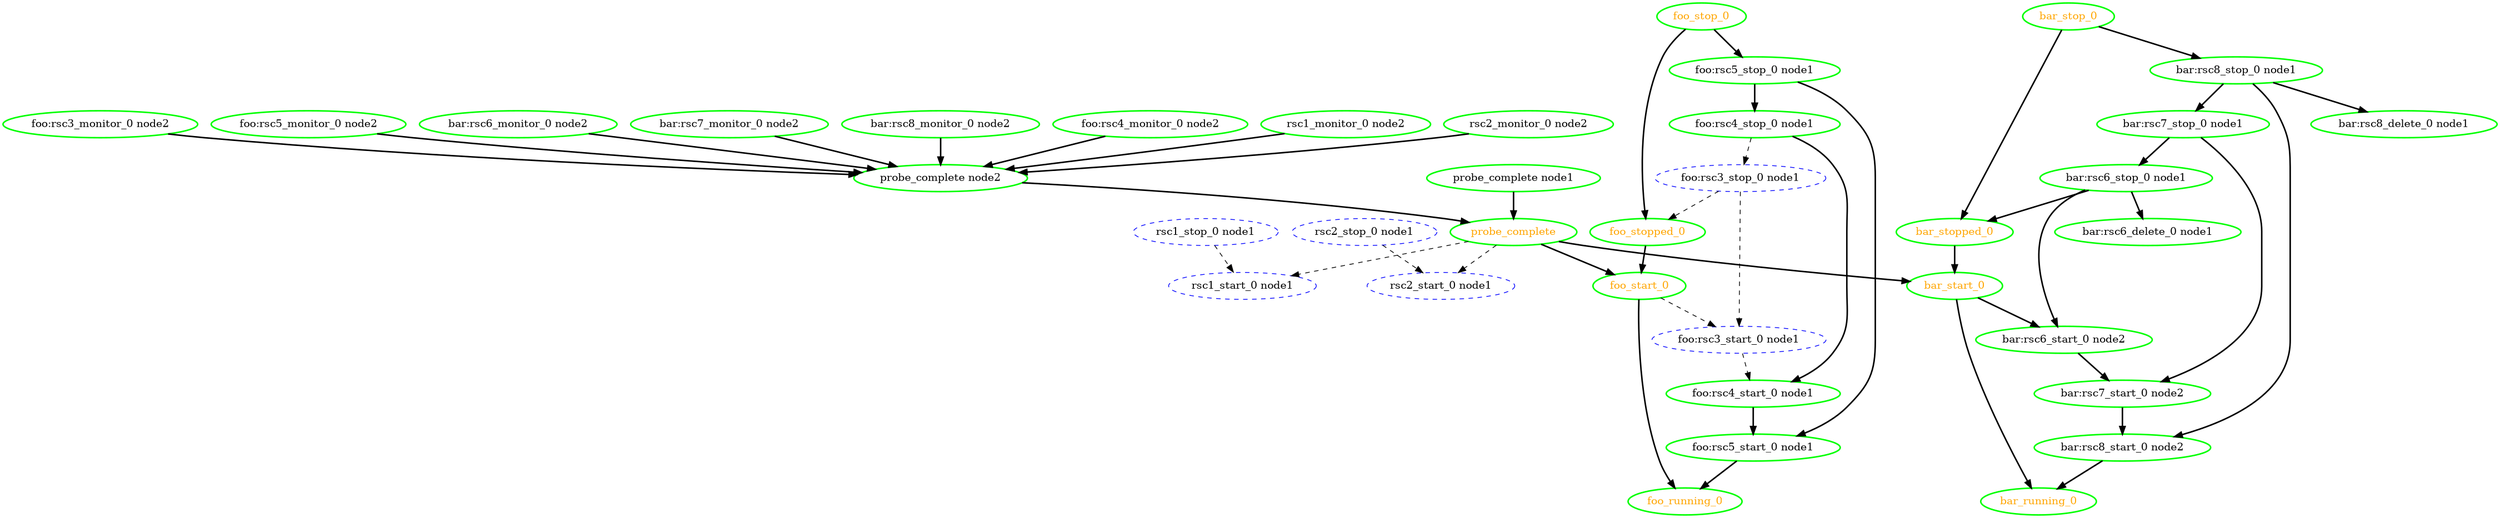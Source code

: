 digraph "g" {
	size = "30,30"
"foo:rsc4_monitor_0 node2" [ style=bold color="green" fontcolor="black" ]
"foo:rsc4_stop_0 node1" [ style=bold color="green" fontcolor="black" ]
"bar:rsc7_start_0 node2" [ style=bold color="green" fontcolor="black" ]
"bar:rsc7_stop_0 node1" [ style=bold color="green" fontcolor="black" ]
"probe_complete" [ style=bold color="green" fontcolor="orange" ]
"probe_complete node1" [ style=bold color="green" fontcolor="black" ]
"probe_complete node2" [ style=bold color="green" fontcolor="black" ]
"rsc1_monitor_0 node2" [ style=bold color="green" fontcolor="black" ]
"rsc2_monitor_0 node2" [ style=bold color="green" fontcolor="black" ]
"foo:rsc3_monitor_0 node2" [ style=bold color="green" fontcolor="black" ]
"foo:rsc5_monitor_0 node2" [ style=bold color="green" fontcolor="black" ]
"bar:rsc6_monitor_0 node2" [ style=bold color="green" fontcolor="black" ]
"bar:rsc7_monitor_0 node2" [ style=bold color="green" fontcolor="black" ]
"bar:rsc8_monitor_0 node2" [ style=bold color="green" fontcolor="black" ]
"rsc1_stop_0 node1" [ style="dashed" color="blue" fontcolor="black" ]
"rsc1_start_0 node1" [ style="dashed" color="blue" fontcolor="black" ]
"rsc2_stop_0 node1" [ style="dashed" color="blue" fontcolor="black" ]
"rsc2_start_0 node1" [ style="dashed" color="blue" fontcolor="black" ]
"foo:rsc3_stop_0 node1" [ style="dashed" color="blue" fontcolor="black" ]
"foo:rsc3_start_0 node1" [ style="dashed" color="blue" fontcolor="black" ]
"foo:rsc4_start_0 node1" [ style=bold color="green" fontcolor="black" ]
"foo:rsc5_stop_0 node1" [ style=bold color="green" fontcolor="black" ]
"foo:rsc5_start_0 node1" [ style=bold color="green" fontcolor="black" ]
"foo_start_0" [ style=bold color="green" fontcolor="orange" ]
"foo_running_0" [ style=bold color="green" fontcolor="orange" ]
"foo_stop_0" [ style=bold color="green" fontcolor="orange" ]
"foo_stopped_0" [ style=bold color="green" fontcolor="orange" ]
"bar:rsc6_stop_0 node1" [ style=bold color="green" fontcolor="black" ]
"bar:rsc6_start_0 node2" [ style=bold color="green" fontcolor="black" ]
"bar:rsc6_delete_0 node1" [ style=bold color="green" fontcolor="black" ]
"bar:rsc8_stop_0 node1" [ style=bold color="green" fontcolor="black" ]
"bar:rsc8_start_0 node2" [ style=bold color="green" fontcolor="black" ]
"bar:rsc8_delete_0 node1" [ style=bold color="green" fontcolor="black" ]
"bar_start_0" [ style=bold color="green" fontcolor="orange" ]
"bar_running_0" [ style=bold color="green" fontcolor="orange" ]
"bar_stop_0" [ style=bold color="green" fontcolor="orange" ]
"bar_stopped_0" [ style=bold color="green" fontcolor="orange" ]
"foo:rsc5_stop_0 node1" -> "foo:rsc4_stop_0 node1" [ style = bold]
"bar:rsc7_stop_0 node1" -> "bar:rsc7_start_0 node2" [ style = bold]
"bar:rsc6_start_0 node2" -> "bar:rsc7_start_0 node2" [ style = bold]
"bar:rsc8_stop_0 node1" -> "bar:rsc7_stop_0 node1" [ style = bold]
"probe_complete node1" -> "probe_complete" [ style = bold]
"probe_complete node2" -> "probe_complete" [ style = bold]
"foo:rsc4_monitor_0 node2" -> "probe_complete node2" [ style = bold]
"rsc1_monitor_0 node2" -> "probe_complete node2" [ style = bold]
"rsc2_monitor_0 node2" -> "probe_complete node2" [ style = bold]
"foo:rsc3_monitor_0 node2" -> "probe_complete node2" [ style = bold]
"foo:rsc5_monitor_0 node2" -> "probe_complete node2" [ style = bold]
"bar:rsc6_monitor_0 node2" -> "probe_complete node2" [ style = bold]
"bar:rsc7_monitor_0 node2" -> "probe_complete node2" [ style = bold]
"bar:rsc8_monitor_0 node2" -> "probe_complete node2" [ style = bold]
"probe_complete" -> "rsc1_start_0 node1" [ style = dashed]
"rsc1_stop_0 node1" -> "rsc1_start_0 node1" [ style = dashed]
"probe_complete" -> "rsc2_start_0 node1" [ style = dashed]
"rsc2_stop_0 node1" -> "rsc2_start_0 node1" [ style = dashed]
"foo:rsc4_stop_0 node1" -> "foo:rsc3_stop_0 node1" [ style = dashed]
"foo:rsc3_stop_0 node1" -> "foo:rsc3_start_0 node1" [ style = dashed]
"foo_start_0" -> "foo:rsc3_start_0 node1" [ style = dashed]
"foo:rsc4_stop_0 node1" -> "foo:rsc4_start_0 node1" [ style = bold]
"foo:rsc3_start_0 node1" -> "foo:rsc4_start_0 node1" [ style = dashed]
"foo_stop_0" -> "foo:rsc5_stop_0 node1" [ style = bold]
"foo:rsc4_start_0 node1" -> "foo:rsc5_start_0 node1" [ style = bold]
"foo:rsc5_stop_0 node1" -> "foo:rsc5_start_0 node1" [ style = bold]
"probe_complete" -> "foo_start_0" [ style = bold]
"foo_stopped_0" -> "foo_start_0" [ style = bold]
"foo:rsc5_start_0 node1" -> "foo_running_0" [ style = bold]
"foo_start_0" -> "foo_running_0" [ style = bold]
"foo:rsc3_stop_0 node1" -> "foo_stopped_0" [ style = dashed]
"foo_stop_0" -> "foo_stopped_0" [ style = bold]
"bar:rsc7_stop_0 node1" -> "bar:rsc6_stop_0 node1" [ style = bold]
"bar:rsc6_stop_0 node1" -> "bar:rsc6_start_0 node2" [ style = bold]
"bar_start_0" -> "bar:rsc6_start_0 node2" [ style = bold]
"bar:rsc6_stop_0 node1" -> "bar:rsc6_delete_0 node1" [ style = bold]
"bar_stop_0" -> "bar:rsc8_stop_0 node1" [ style = bold]
"bar:rsc7_start_0 node2" -> "bar:rsc8_start_0 node2" [ style = bold]
"bar:rsc8_stop_0 node1" -> "bar:rsc8_start_0 node2" [ style = bold]
"bar:rsc8_stop_0 node1" -> "bar:rsc8_delete_0 node1" [ style = bold]
"probe_complete" -> "bar_start_0" [ style = bold]
"bar_stopped_0" -> "bar_start_0" [ style = bold]
"bar:rsc8_start_0 node2" -> "bar_running_0" [ style = bold]
"bar_start_0" -> "bar_running_0" [ style = bold]
"bar:rsc6_stop_0 node1" -> "bar_stopped_0" [ style = bold]
"bar_stop_0" -> "bar_stopped_0" [ style = bold]
}
